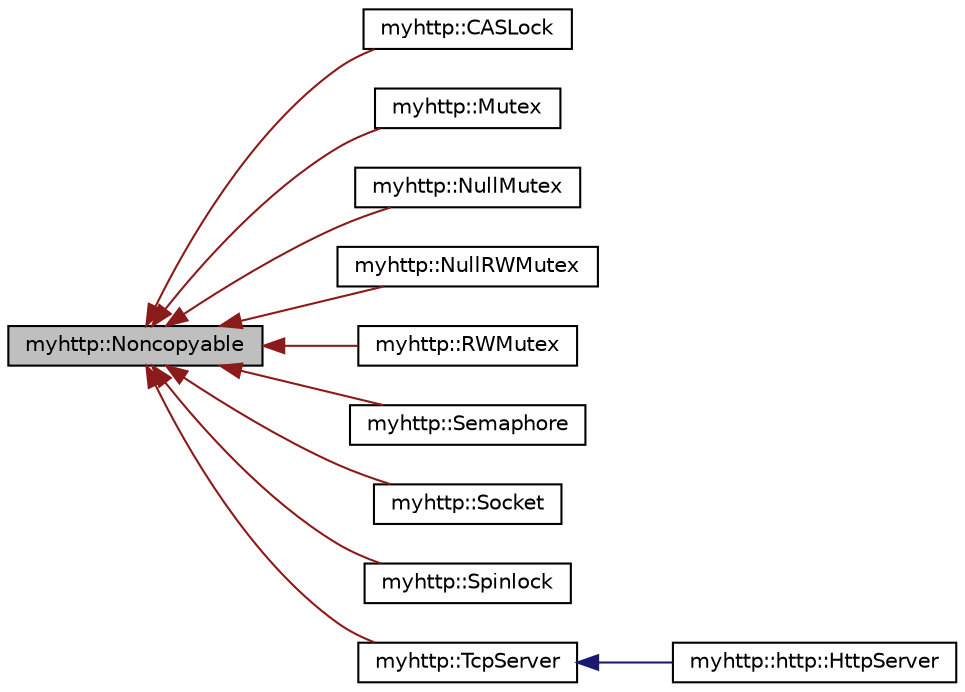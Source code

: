 digraph "myhttp::Noncopyable"
{
 // LATEX_PDF_SIZE
  edge [fontname="Helvetica",fontsize="10",labelfontname="Helvetica",labelfontsize="10"];
  node [fontname="Helvetica",fontsize="10",shape=record];
  rankdir="LR";
  Node1 [label="myhttp::Noncopyable",height=0.2,width=0.4,color="black", fillcolor="grey75", style="filled", fontcolor="black",tooltip=" "];
  Node1 -> Node2 [dir="back",color="firebrick4",fontsize="10",style="solid",fontname="Helvetica"];
  Node2 [label="myhttp::CASLock",height=0.2,width=0.4,color="black", fillcolor="white", style="filled",URL="$classmyhttp_1_1CASLock.html",tooltip="原子锁"];
  Node1 -> Node3 [dir="back",color="firebrick4",fontsize="10",style="solid",fontname="Helvetica"];
  Node3 [label="myhttp::Mutex",height=0.2,width=0.4,color="black", fillcolor="white", style="filled",URL="$classmyhttp_1_1Mutex.html",tooltip="互斥量"];
  Node1 -> Node4 [dir="back",color="firebrick4",fontsize="10",style="solid",fontname="Helvetica"];
  Node4 [label="myhttp::NullMutex",height=0.2,width=0.4,color="black", fillcolor="white", style="filled",URL="$classmyhttp_1_1NullMutex.html",tooltip="空锁(用于调试)"];
  Node1 -> Node5 [dir="back",color="firebrick4",fontsize="10",style="solid",fontname="Helvetica"];
  Node5 [label="myhttp::NullRWMutex",height=0.2,width=0.4,color="black", fillcolor="white", style="filled",URL="$classmyhttp_1_1NullRWMutex.html",tooltip="空读写锁(用于调试)"];
  Node1 -> Node6 [dir="back",color="firebrick4",fontsize="10",style="solid",fontname="Helvetica"];
  Node6 [label="myhttp::RWMutex",height=0.2,width=0.4,color="black", fillcolor="white", style="filled",URL="$classmyhttp_1_1RWMutex.html",tooltip="读写互斥量"];
  Node1 -> Node7 [dir="back",color="firebrick4",fontsize="10",style="solid",fontname="Helvetica"];
  Node7 [label="myhttp::Semaphore",height=0.2,width=0.4,color="black", fillcolor="white", style="filled",URL="$classmyhttp_1_1Semaphore.html",tooltip="信号量"];
  Node1 -> Node8 [dir="back",color="firebrick4",fontsize="10",style="solid",fontname="Helvetica"];
  Node8 [label="myhttp::Socket",height=0.2,width=0.4,color="black", fillcolor="white", style="filled",URL="$classmyhttp_1_1Socket.html",tooltip="Socket封装类"];
  Node1 -> Node9 [dir="back",color="firebrick4",fontsize="10",style="solid",fontname="Helvetica"];
  Node9 [label="myhttp::Spinlock",height=0.2,width=0.4,color="black", fillcolor="white", style="filled",URL="$classmyhttp_1_1Spinlock.html",tooltip="自旋锁"];
  Node1 -> Node10 [dir="back",color="firebrick4",fontsize="10",style="solid",fontname="Helvetica"];
  Node10 [label="myhttp::TcpServer",height=0.2,width=0.4,color="black", fillcolor="white", style="filled",URL="$classmyhttp_1_1TcpServer.html",tooltip="封装了TcpServer的启动与运行相关函数 server类的核心是封装 socket的地址绑定bind，和listen函数，接受发起请求的sock；"];
  Node10 -> Node11 [dir="back",color="midnightblue",fontsize="10",style="solid",fontname="Helvetica"];
  Node11 [label="myhttp::http::HttpServer",height=0.2,width=0.4,color="black", fillcolor="white", style="filled",URL="$classmyhttp_1_1http_1_1HttpServer.html",tooltip="HTTP服务器类"];
}
